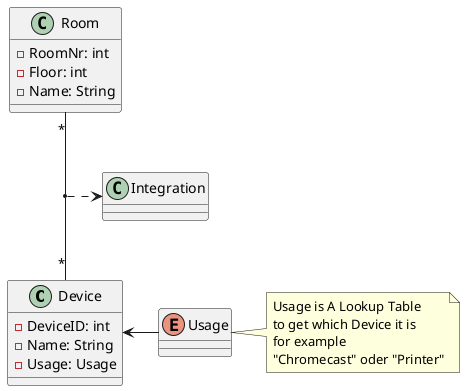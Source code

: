 @startuml

class Device{
- DeviceID: int
- Name: String
- Usage: Usage
}



enum Usage{

}

class Room{
- RoomNr: int
- Floor: int
- Name: String
}

Room "*"--"*" Device
(Room, Device) ..> Integration

Device <-r- Usage

note as Note
    Usage is A Lookup Table
    to get which Device it is
    for example
    "Chromecast" oder "Printer"
end note

Note -l- Usage
@enduml